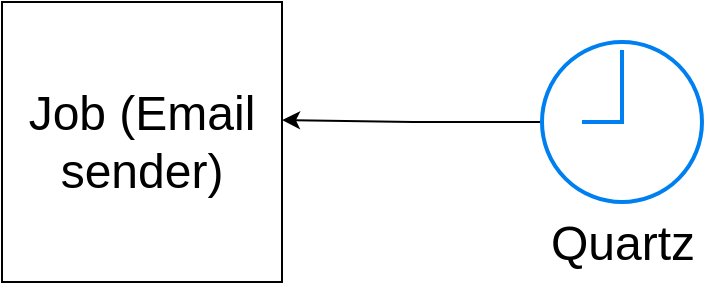 <mxfile version="20.8.21" type="github"><diagram name="Page-1" id="HhY7eh6iS74X1fsNOlDr"><mxGraphModel dx="1434" dy="788" grid="1" gridSize="10" guides="1" tooltips="1" connect="1" arrows="1" fold="1" page="1" pageScale="1" pageWidth="827" pageHeight="1169" math="0" shadow="0"><root><mxCell id="0"/><mxCell id="1" parent="0"/><mxCell id="k9eV4bXOzmexkXLJ5OBp-1" value="&lt;span style=&quot;font-size: 24px;&quot;&gt;Job (Email sender)&lt;/span&gt;" style="whiteSpace=wrap;html=1;aspect=fixed;" vertex="1" parent="1"><mxGeometry x="210" y="200" width="140" height="140" as="geometry"/></mxCell><mxCell id="k9eV4bXOzmexkXLJ5OBp-3" style="edgeStyle=orthogonalEdgeStyle;rounded=0;orthogonalLoop=1;jettySize=auto;html=1;fontSize=24;" edge="1" parent="1" source="k9eV4bXOzmexkXLJ5OBp-2"><mxGeometry relative="1" as="geometry"><mxPoint x="350" y="259" as="targetPoint"/></mxGeometry></mxCell><mxCell id="k9eV4bXOzmexkXLJ5OBp-2" value="Quartz" style="html=1;verticalLabelPosition=bottom;align=center;labelBackgroundColor=#ffffff;verticalAlign=top;strokeWidth=2;strokeColor=#0080F0;shadow=0;dashed=0;shape=mxgraph.ios7.icons.clock;fontSize=24;" vertex="1" parent="1"><mxGeometry x="480" y="220" width="80" height="80" as="geometry"/></mxCell></root></mxGraphModel></diagram></mxfile>